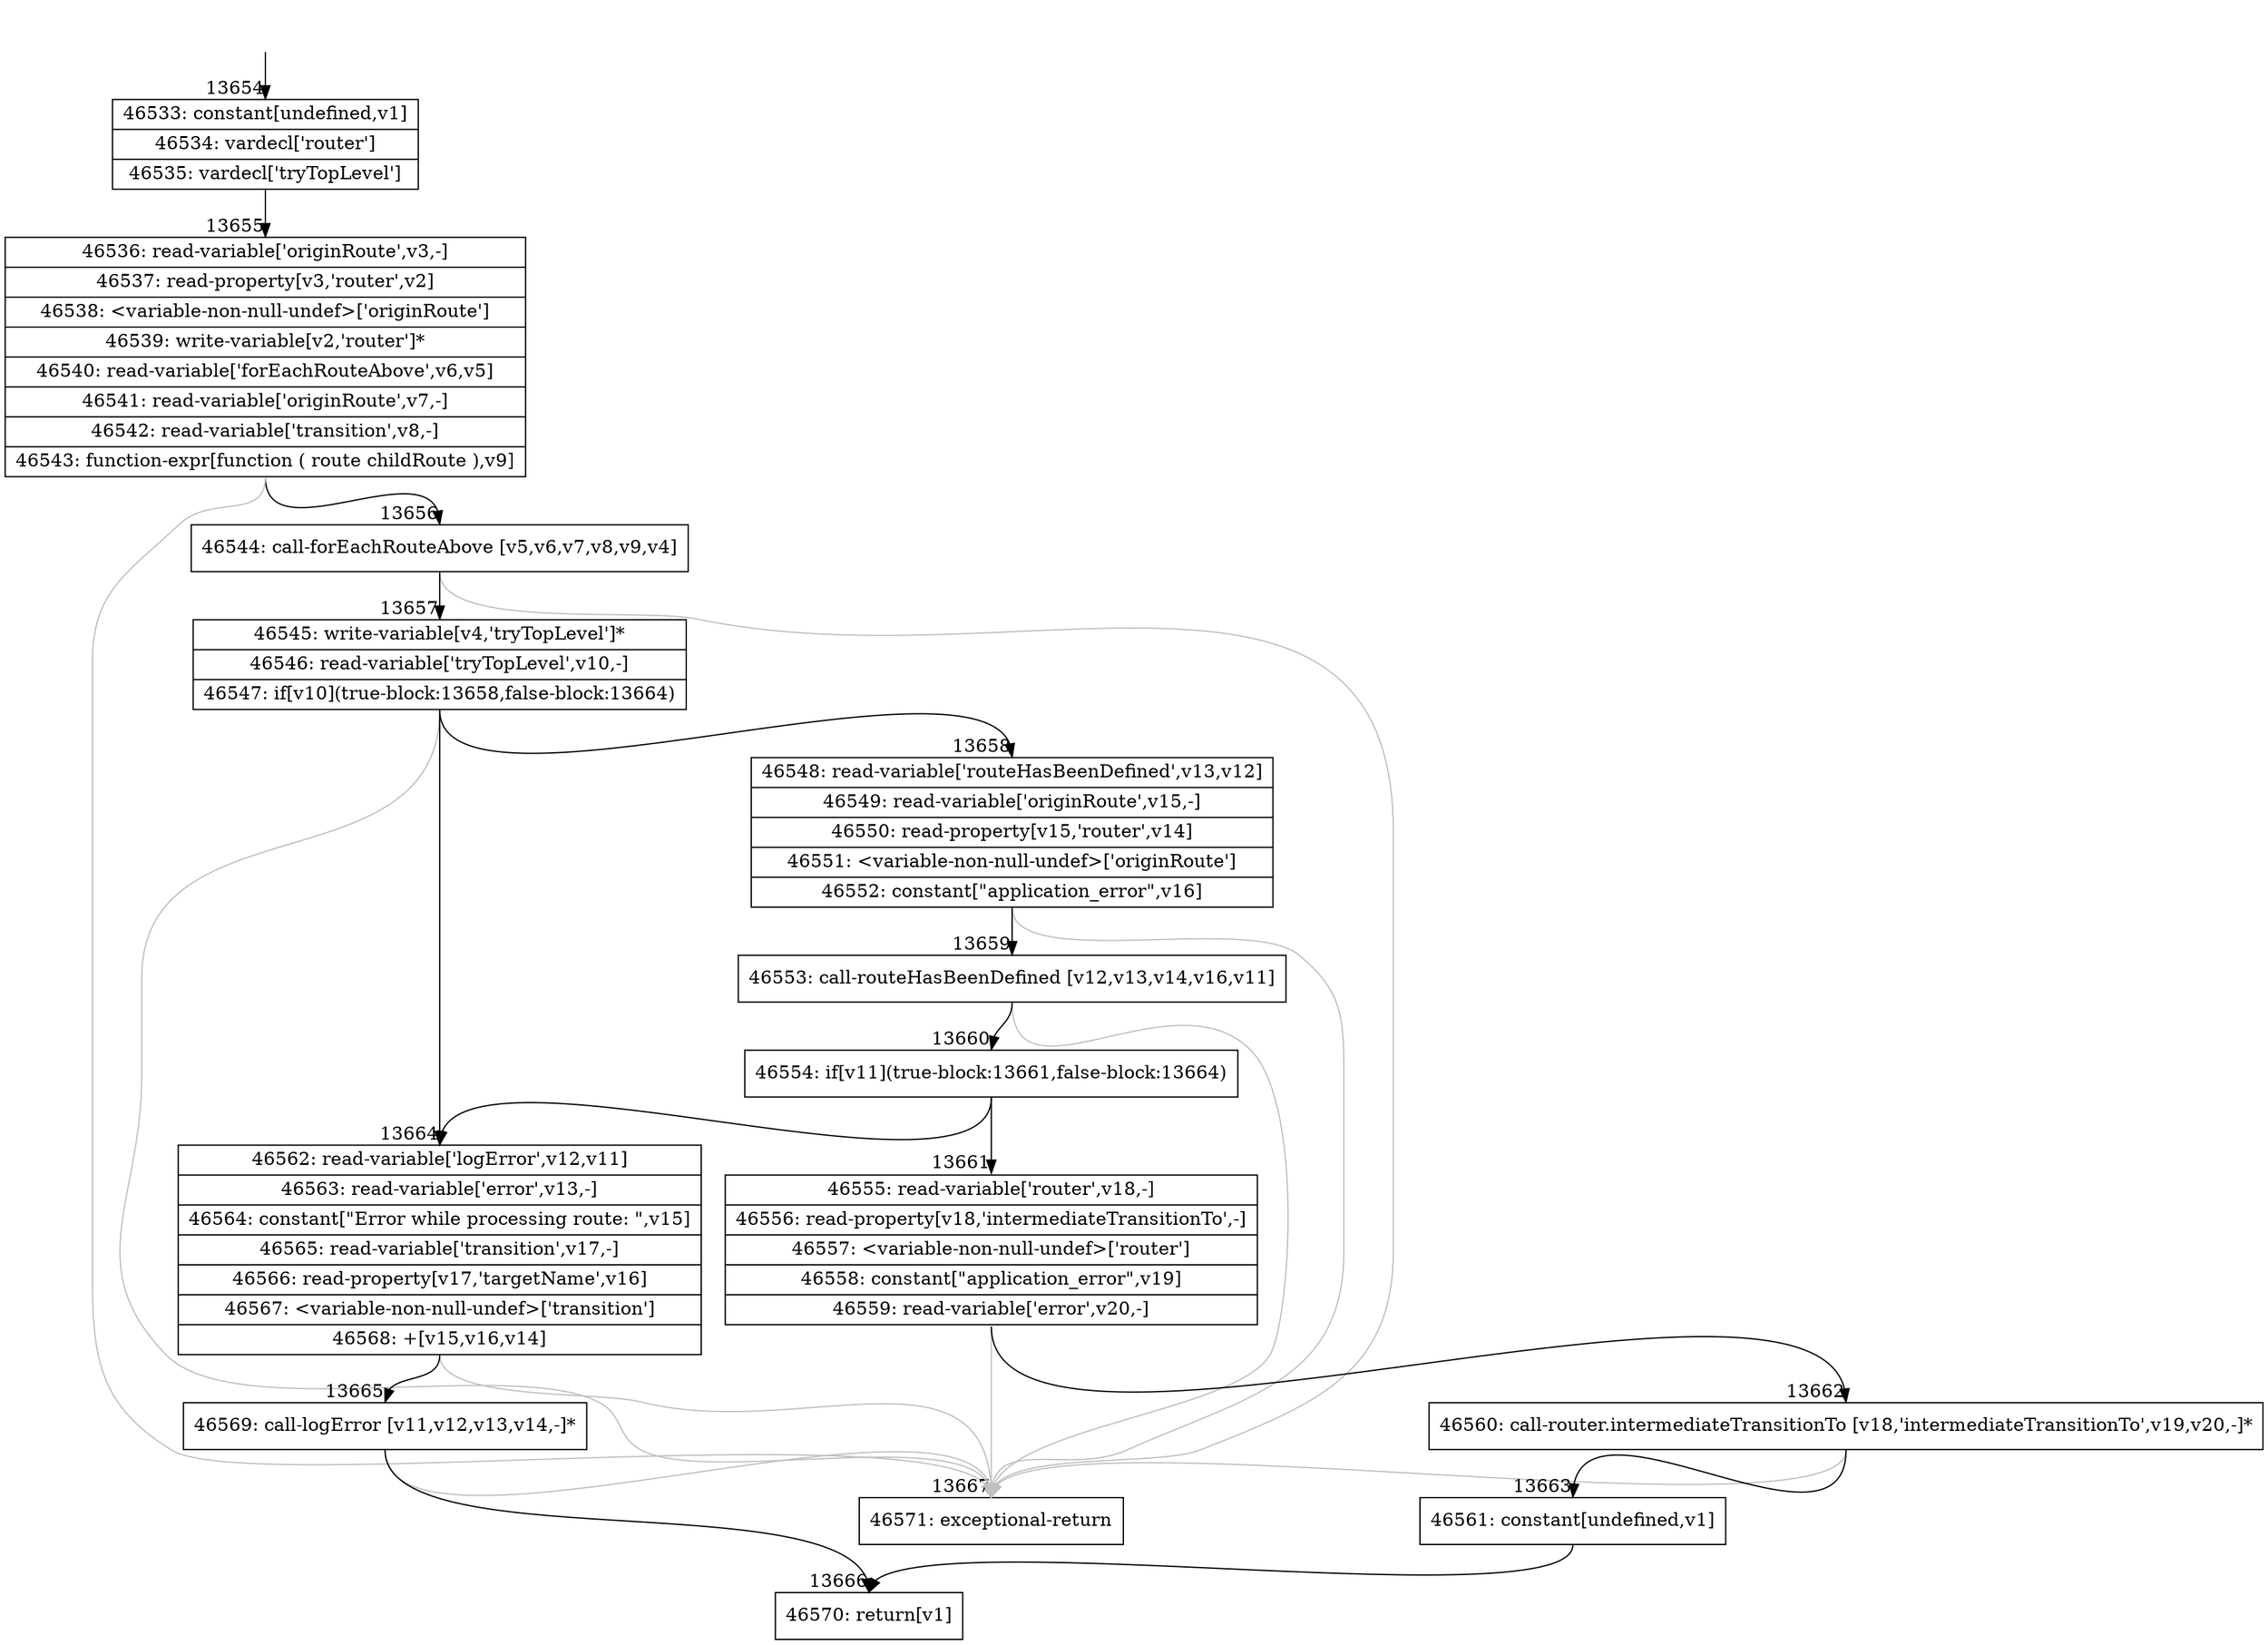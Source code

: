 digraph {
rankdir="TD"
BB_entry1130[shape=none,label=""];
BB_entry1130 -> BB13654 [tailport=s, headport=n, headlabel="    13654"]
BB13654 [shape=record label="{46533: constant[undefined,v1]|46534: vardecl['router']|46535: vardecl['tryTopLevel']}" ] 
BB13654 -> BB13655 [tailport=s, headport=n, headlabel="      13655"]
BB13655 [shape=record label="{46536: read-variable['originRoute',v3,-]|46537: read-property[v3,'router',v2]|46538: \<variable-non-null-undef\>['originRoute']|46539: write-variable[v2,'router']*|46540: read-variable['forEachRouteAbove',v6,v5]|46541: read-variable['originRoute',v7,-]|46542: read-variable['transition',v8,-]|46543: function-expr[function ( route childRoute ),v9]}" ] 
BB13655 -> BB13656 [tailport=s, headport=n, headlabel="      13656"]
BB13655 -> BB13667 [tailport=s, headport=n, color=gray, headlabel="      13667"]
BB13656 [shape=record label="{46544: call-forEachRouteAbove [v5,v6,v7,v8,v9,v4]}" ] 
BB13656 -> BB13657 [tailport=s, headport=n, headlabel="      13657"]
BB13656 -> BB13667 [tailport=s, headport=n, color=gray]
BB13657 [shape=record label="{46545: write-variable[v4,'tryTopLevel']*|46546: read-variable['tryTopLevel',v10,-]|46547: if[v10](true-block:13658,false-block:13664)}" ] 
BB13657 -> BB13658 [tailport=s, headport=n, headlabel="      13658"]
BB13657 -> BB13664 [tailport=s, headport=n, headlabel="      13664"]
BB13657 -> BB13667 [tailport=s, headport=n, color=gray]
BB13658 [shape=record label="{46548: read-variable['routeHasBeenDefined',v13,v12]|46549: read-variable['originRoute',v15,-]|46550: read-property[v15,'router',v14]|46551: \<variable-non-null-undef\>['originRoute']|46552: constant[\"application_error\",v16]}" ] 
BB13658 -> BB13659 [tailport=s, headport=n, headlabel="      13659"]
BB13658 -> BB13667 [tailport=s, headport=n, color=gray]
BB13659 [shape=record label="{46553: call-routeHasBeenDefined [v12,v13,v14,v16,v11]}" ] 
BB13659 -> BB13660 [tailport=s, headport=n, headlabel="      13660"]
BB13659 -> BB13667 [tailport=s, headport=n, color=gray]
BB13660 [shape=record label="{46554: if[v11](true-block:13661,false-block:13664)}" ] 
BB13660 -> BB13661 [tailport=s, headport=n, headlabel="      13661"]
BB13660 -> BB13664 [tailport=s, headport=n]
BB13661 [shape=record label="{46555: read-variable['router',v18,-]|46556: read-property[v18,'intermediateTransitionTo',-]|46557: \<variable-non-null-undef\>['router']|46558: constant[\"application_error\",v19]|46559: read-variable['error',v20,-]}" ] 
BB13661 -> BB13662 [tailport=s, headport=n, headlabel="      13662"]
BB13661 -> BB13667 [tailport=s, headport=n, color=gray]
BB13662 [shape=record label="{46560: call-router.intermediateTransitionTo [v18,'intermediateTransitionTo',v19,v20,-]*}" ] 
BB13662 -> BB13663 [tailport=s, headport=n, headlabel="      13663"]
BB13662 -> BB13667 [tailport=s, headport=n, color=gray]
BB13663 [shape=record label="{46561: constant[undefined,v1]}" ] 
BB13663 -> BB13666 [tailport=s, headport=n, headlabel="      13666"]
BB13664 [shape=record label="{46562: read-variable['logError',v12,v11]|46563: read-variable['error',v13,-]|46564: constant[\"Error while processing route: \",v15]|46565: read-variable['transition',v17,-]|46566: read-property[v17,'targetName',v16]|46567: \<variable-non-null-undef\>['transition']|46568: +[v15,v16,v14]}" ] 
BB13664 -> BB13665 [tailport=s, headport=n, headlabel="      13665"]
BB13664 -> BB13667 [tailport=s, headport=n, color=gray]
BB13665 [shape=record label="{46569: call-logError [v11,v12,v13,v14,-]*}" ] 
BB13665 -> BB13666 [tailport=s, headport=n]
BB13665 -> BB13667 [tailport=s, headport=n, color=gray]
BB13666 [shape=record label="{46570: return[v1]}" ] 
BB13667 [shape=record label="{46571: exceptional-return}" ] 
//#$~ 25377
}
